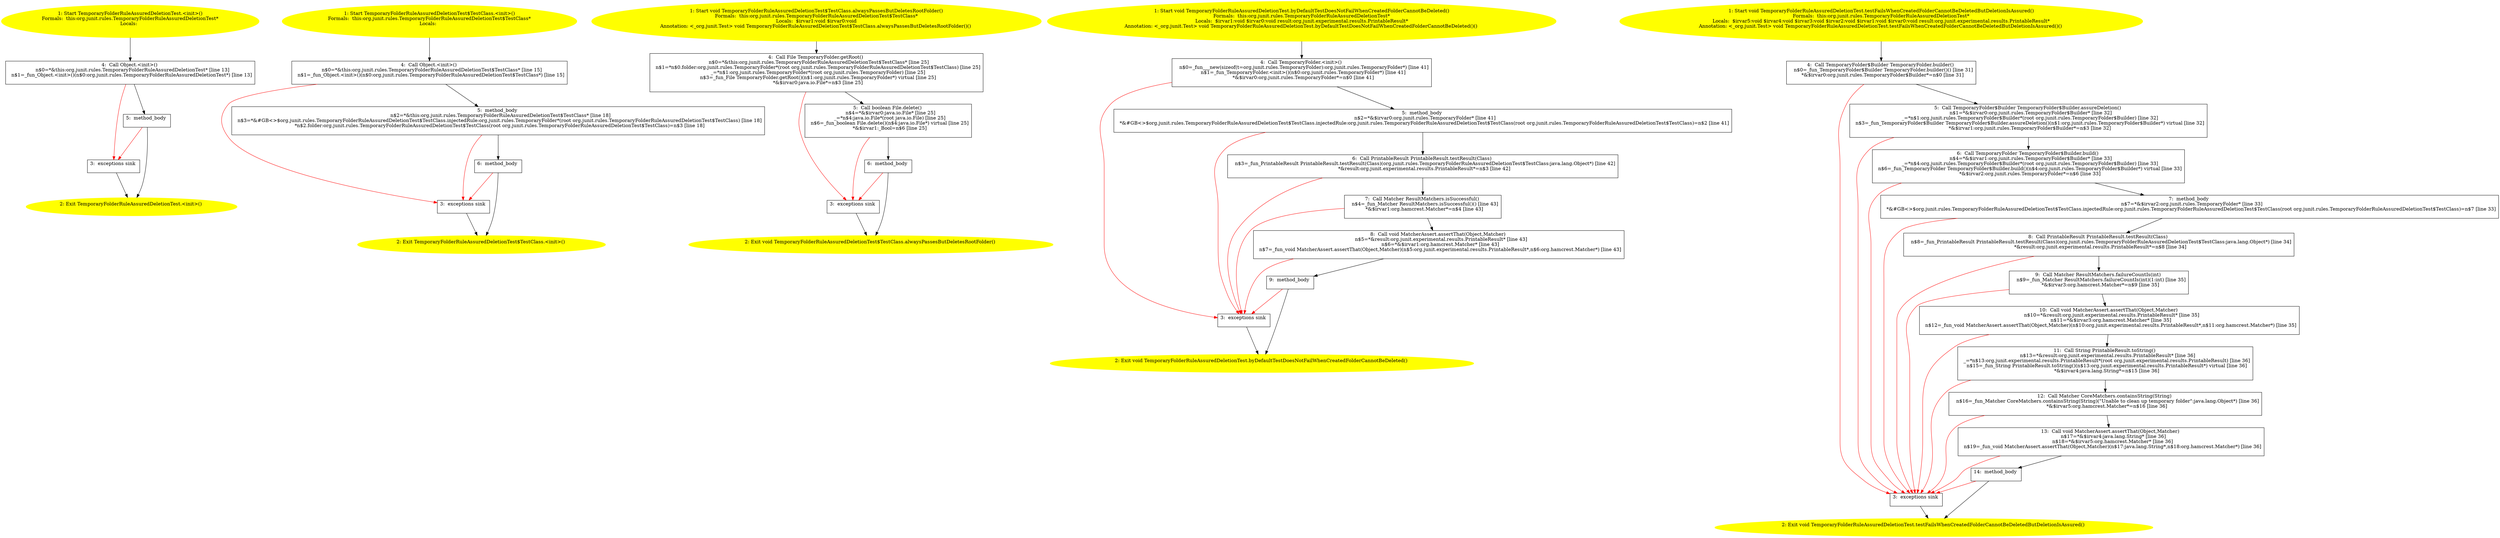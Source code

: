 /* @generated */
digraph cfg {
"org.junit.rules.TemporaryFolderRuleAssuredDeletionTest.<init>().3c17d55396399429aed7d5e03b63e32d_1" [label="1: Start TemporaryFolderRuleAssuredDeletionTest.<init>()\nFormals:  this:org.junit.rules.TemporaryFolderRuleAssuredDeletionTest*\nLocals:  \n  " color=yellow style=filled]
	

	 "org.junit.rules.TemporaryFolderRuleAssuredDeletionTest.<init>().3c17d55396399429aed7d5e03b63e32d_1" -> "org.junit.rules.TemporaryFolderRuleAssuredDeletionTest.<init>().3c17d55396399429aed7d5e03b63e32d_4" ;
"org.junit.rules.TemporaryFolderRuleAssuredDeletionTest.<init>().3c17d55396399429aed7d5e03b63e32d_2" [label="2: Exit TemporaryFolderRuleAssuredDeletionTest.<init>() \n  " color=yellow style=filled]
	

"org.junit.rules.TemporaryFolderRuleAssuredDeletionTest.<init>().3c17d55396399429aed7d5e03b63e32d_3" [label="3:  exceptions sink \n  " shape="box"]
	

	 "org.junit.rules.TemporaryFolderRuleAssuredDeletionTest.<init>().3c17d55396399429aed7d5e03b63e32d_3" -> "org.junit.rules.TemporaryFolderRuleAssuredDeletionTest.<init>().3c17d55396399429aed7d5e03b63e32d_2" ;
"org.junit.rules.TemporaryFolderRuleAssuredDeletionTest.<init>().3c17d55396399429aed7d5e03b63e32d_4" [label="4:  Call Object.<init>() \n   n$0=*&this:org.junit.rules.TemporaryFolderRuleAssuredDeletionTest* [line 13]\n  n$1=_fun_Object.<init>()(n$0:org.junit.rules.TemporaryFolderRuleAssuredDeletionTest*) [line 13]\n " shape="box"]
	

	 "org.junit.rules.TemporaryFolderRuleAssuredDeletionTest.<init>().3c17d55396399429aed7d5e03b63e32d_4" -> "org.junit.rules.TemporaryFolderRuleAssuredDeletionTest.<init>().3c17d55396399429aed7d5e03b63e32d_5" ;
	 "org.junit.rules.TemporaryFolderRuleAssuredDeletionTest.<init>().3c17d55396399429aed7d5e03b63e32d_4" -> "org.junit.rules.TemporaryFolderRuleAssuredDeletionTest.<init>().3c17d55396399429aed7d5e03b63e32d_3" [color="red" ];
"org.junit.rules.TemporaryFolderRuleAssuredDeletionTest.<init>().3c17d55396399429aed7d5e03b63e32d_5" [label="5:  method_body \n  " shape="box"]
	

	 "org.junit.rules.TemporaryFolderRuleAssuredDeletionTest.<init>().3c17d55396399429aed7d5e03b63e32d_5" -> "org.junit.rules.TemporaryFolderRuleAssuredDeletionTest.<init>().3c17d55396399429aed7d5e03b63e32d_2" ;
	 "org.junit.rules.TemporaryFolderRuleAssuredDeletionTest.<init>().3c17d55396399429aed7d5e03b63e32d_5" -> "org.junit.rules.TemporaryFolderRuleAssuredDeletionTest.<init>().3c17d55396399429aed7d5e03b63e32d_3" [color="red" ];
"org.junit.rules.TemporaryFolderRuleAssuredDeletionTest$TestClass.<init>().bd4819d8cdf97794cf2531c5b50c0b02_1" [label="1: Start TemporaryFolderRuleAssuredDeletionTest$TestClass.<init>()\nFormals:  this:org.junit.rules.TemporaryFolderRuleAssuredDeletionTest$TestClass*\nLocals:  \n  " color=yellow style=filled]
	

	 "org.junit.rules.TemporaryFolderRuleAssuredDeletionTest$TestClass.<init>().bd4819d8cdf97794cf2531c5b50c0b02_1" -> "org.junit.rules.TemporaryFolderRuleAssuredDeletionTest$TestClass.<init>().bd4819d8cdf97794cf2531c5b50c0b02_4" ;
"org.junit.rules.TemporaryFolderRuleAssuredDeletionTest$TestClass.<init>().bd4819d8cdf97794cf2531c5b50c0b02_2" [label="2: Exit TemporaryFolderRuleAssuredDeletionTest$TestClass.<init>() \n  " color=yellow style=filled]
	

"org.junit.rules.TemporaryFolderRuleAssuredDeletionTest$TestClass.<init>().bd4819d8cdf97794cf2531c5b50c0b02_3" [label="3:  exceptions sink \n  " shape="box"]
	

	 "org.junit.rules.TemporaryFolderRuleAssuredDeletionTest$TestClass.<init>().bd4819d8cdf97794cf2531c5b50c0b02_3" -> "org.junit.rules.TemporaryFolderRuleAssuredDeletionTest$TestClass.<init>().bd4819d8cdf97794cf2531c5b50c0b02_2" ;
"org.junit.rules.TemporaryFolderRuleAssuredDeletionTest$TestClass.<init>().bd4819d8cdf97794cf2531c5b50c0b02_4" [label="4:  Call Object.<init>() \n   n$0=*&this:org.junit.rules.TemporaryFolderRuleAssuredDeletionTest$TestClass* [line 15]\n  n$1=_fun_Object.<init>()(n$0:org.junit.rules.TemporaryFolderRuleAssuredDeletionTest$TestClass*) [line 15]\n " shape="box"]
	

	 "org.junit.rules.TemporaryFolderRuleAssuredDeletionTest$TestClass.<init>().bd4819d8cdf97794cf2531c5b50c0b02_4" -> "org.junit.rules.TemporaryFolderRuleAssuredDeletionTest$TestClass.<init>().bd4819d8cdf97794cf2531c5b50c0b02_5" ;
	 "org.junit.rules.TemporaryFolderRuleAssuredDeletionTest$TestClass.<init>().bd4819d8cdf97794cf2531c5b50c0b02_4" -> "org.junit.rules.TemporaryFolderRuleAssuredDeletionTest$TestClass.<init>().bd4819d8cdf97794cf2531c5b50c0b02_3" [color="red" ];
"org.junit.rules.TemporaryFolderRuleAssuredDeletionTest$TestClass.<init>().bd4819d8cdf97794cf2531c5b50c0b02_5" [label="5:  method_body \n   n$2=*&this:org.junit.rules.TemporaryFolderRuleAssuredDeletionTest$TestClass* [line 18]\n  n$3=*&#GB<>$org.junit.rules.TemporaryFolderRuleAssuredDeletionTest$TestClass.injectedRule:org.junit.rules.TemporaryFolder*(root org.junit.rules.TemporaryFolderRuleAssuredDeletionTest$TestClass) [line 18]\n  *n$2.folder:org.junit.rules.TemporaryFolderRuleAssuredDeletionTest$TestClass(root org.junit.rules.TemporaryFolderRuleAssuredDeletionTest$TestClass)=n$3 [line 18]\n " shape="box"]
	

	 "org.junit.rules.TemporaryFolderRuleAssuredDeletionTest$TestClass.<init>().bd4819d8cdf97794cf2531c5b50c0b02_5" -> "org.junit.rules.TemporaryFolderRuleAssuredDeletionTest$TestClass.<init>().bd4819d8cdf97794cf2531c5b50c0b02_6" ;
	 "org.junit.rules.TemporaryFolderRuleAssuredDeletionTest$TestClass.<init>().bd4819d8cdf97794cf2531c5b50c0b02_5" -> "org.junit.rules.TemporaryFolderRuleAssuredDeletionTest$TestClass.<init>().bd4819d8cdf97794cf2531c5b50c0b02_3" [color="red" ];
"org.junit.rules.TemporaryFolderRuleAssuredDeletionTest$TestClass.<init>().bd4819d8cdf97794cf2531c5b50c0b02_6" [label="6:  method_body \n  " shape="box"]
	

	 "org.junit.rules.TemporaryFolderRuleAssuredDeletionTest$TestClass.<init>().bd4819d8cdf97794cf2531c5b50c0b02_6" -> "org.junit.rules.TemporaryFolderRuleAssuredDeletionTest$TestClass.<init>().bd4819d8cdf97794cf2531c5b50c0b02_2" ;
	 "org.junit.rules.TemporaryFolderRuleAssuredDeletionTest$TestClass.<init>().bd4819d8cdf97794cf2531c5b50c0b02_6" -> "org.junit.rules.TemporaryFolderRuleAssuredDeletionTest$TestClass.<init>().bd4819d8cdf97794cf2531c5b50c0b02_3" [color="red" ];
"org.junit.rules.TemporaryFolderRuleAssuredDeletionTest$TestClass.alwaysPassesButDeletesRootFolder():.9f24ecdf7f7a0b4e6e6fb94104a755e5_1" [label="1: Start void TemporaryFolderRuleAssuredDeletionTest$TestClass.alwaysPassesButDeletesRootFolder()\nFormals:  this:org.junit.rules.TemporaryFolderRuleAssuredDeletionTest$TestClass*\nLocals:  $irvar1:void $irvar0:void\nAnnotation: <_org.junit.Test> void TemporaryFolderRuleAssuredDeletionTest$TestClass.alwaysPassesButDeletesRootFolder()() \n  " color=yellow style=filled]
	

	 "org.junit.rules.TemporaryFolderRuleAssuredDeletionTest$TestClass.alwaysPassesButDeletesRootFolder():.9f24ecdf7f7a0b4e6e6fb94104a755e5_1" -> "org.junit.rules.TemporaryFolderRuleAssuredDeletionTest$TestClass.alwaysPassesButDeletesRootFolder():.9f24ecdf7f7a0b4e6e6fb94104a755e5_4" ;
"org.junit.rules.TemporaryFolderRuleAssuredDeletionTest$TestClass.alwaysPassesButDeletesRootFolder():.9f24ecdf7f7a0b4e6e6fb94104a755e5_2" [label="2: Exit void TemporaryFolderRuleAssuredDeletionTest$TestClass.alwaysPassesButDeletesRootFolder() \n  " color=yellow style=filled]
	

"org.junit.rules.TemporaryFolderRuleAssuredDeletionTest$TestClass.alwaysPassesButDeletesRootFolder():.9f24ecdf7f7a0b4e6e6fb94104a755e5_3" [label="3:  exceptions sink \n  " shape="box"]
	

	 "org.junit.rules.TemporaryFolderRuleAssuredDeletionTest$TestClass.alwaysPassesButDeletesRootFolder():.9f24ecdf7f7a0b4e6e6fb94104a755e5_3" -> "org.junit.rules.TemporaryFolderRuleAssuredDeletionTest$TestClass.alwaysPassesButDeletesRootFolder():.9f24ecdf7f7a0b4e6e6fb94104a755e5_2" ;
"org.junit.rules.TemporaryFolderRuleAssuredDeletionTest$TestClass.alwaysPassesButDeletesRootFolder():.9f24ecdf7f7a0b4e6e6fb94104a755e5_4" [label="4:  Call File TemporaryFolder.getRoot() \n   n$0=*&this:org.junit.rules.TemporaryFolderRuleAssuredDeletionTest$TestClass* [line 25]\n  n$1=*n$0.folder:org.junit.rules.TemporaryFolder*(root org.junit.rules.TemporaryFolderRuleAssuredDeletionTest$TestClass) [line 25]\n  _=*n$1:org.junit.rules.TemporaryFolder*(root org.junit.rules.TemporaryFolder) [line 25]\n  n$3=_fun_File TemporaryFolder.getRoot()(n$1:org.junit.rules.TemporaryFolder*) virtual [line 25]\n  *&$irvar0:java.io.File*=n$3 [line 25]\n " shape="box"]
	

	 "org.junit.rules.TemporaryFolderRuleAssuredDeletionTest$TestClass.alwaysPassesButDeletesRootFolder():.9f24ecdf7f7a0b4e6e6fb94104a755e5_4" -> "org.junit.rules.TemporaryFolderRuleAssuredDeletionTest$TestClass.alwaysPassesButDeletesRootFolder():.9f24ecdf7f7a0b4e6e6fb94104a755e5_5" ;
	 "org.junit.rules.TemporaryFolderRuleAssuredDeletionTest$TestClass.alwaysPassesButDeletesRootFolder():.9f24ecdf7f7a0b4e6e6fb94104a755e5_4" -> "org.junit.rules.TemporaryFolderRuleAssuredDeletionTest$TestClass.alwaysPassesButDeletesRootFolder():.9f24ecdf7f7a0b4e6e6fb94104a755e5_3" [color="red" ];
"org.junit.rules.TemporaryFolderRuleAssuredDeletionTest$TestClass.alwaysPassesButDeletesRootFolder():.9f24ecdf7f7a0b4e6e6fb94104a755e5_5" [label="5:  Call boolean File.delete() \n   n$4=*&$irvar0:java.io.File* [line 25]\n  _=*n$4:java.io.File*(root java.io.File) [line 25]\n  n$6=_fun_boolean File.delete()(n$4:java.io.File*) virtual [line 25]\n  *&$irvar1:_Bool=n$6 [line 25]\n " shape="box"]
	

	 "org.junit.rules.TemporaryFolderRuleAssuredDeletionTest$TestClass.alwaysPassesButDeletesRootFolder():.9f24ecdf7f7a0b4e6e6fb94104a755e5_5" -> "org.junit.rules.TemporaryFolderRuleAssuredDeletionTest$TestClass.alwaysPassesButDeletesRootFolder():.9f24ecdf7f7a0b4e6e6fb94104a755e5_6" ;
	 "org.junit.rules.TemporaryFolderRuleAssuredDeletionTest$TestClass.alwaysPassesButDeletesRootFolder():.9f24ecdf7f7a0b4e6e6fb94104a755e5_5" -> "org.junit.rules.TemporaryFolderRuleAssuredDeletionTest$TestClass.alwaysPassesButDeletesRootFolder():.9f24ecdf7f7a0b4e6e6fb94104a755e5_3" [color="red" ];
"org.junit.rules.TemporaryFolderRuleAssuredDeletionTest$TestClass.alwaysPassesButDeletesRootFolder():.9f24ecdf7f7a0b4e6e6fb94104a755e5_6" [label="6:  method_body \n  " shape="box"]
	

	 "org.junit.rules.TemporaryFolderRuleAssuredDeletionTest$TestClass.alwaysPassesButDeletesRootFolder():.9f24ecdf7f7a0b4e6e6fb94104a755e5_6" -> "org.junit.rules.TemporaryFolderRuleAssuredDeletionTest$TestClass.alwaysPassesButDeletesRootFolder():.9f24ecdf7f7a0b4e6e6fb94104a755e5_2" ;
	 "org.junit.rules.TemporaryFolderRuleAssuredDeletionTest$TestClass.alwaysPassesButDeletesRootFolder():.9f24ecdf7f7a0b4e6e6fb94104a755e5_6" -> "org.junit.rules.TemporaryFolderRuleAssuredDeletionTest$TestClass.alwaysPassesButDeletesRootFolder():.9f24ecdf7f7a0b4e6e6fb94104a755e5_3" [color="red" ];
"org.junit.rules.TemporaryFolderRuleAssuredDeletionTest.byDefaultTestDoesNotFailWhenCreatedFolderCann.f2d78f685c08c378836e3b41823adfd8_1" [label="1: Start void TemporaryFolderRuleAssuredDeletionTest.byDefaultTestDoesNotFailWhenCreatedFolderCannotBeDeleted()\nFormals:  this:org.junit.rules.TemporaryFolderRuleAssuredDeletionTest*\nLocals:  $irvar1:void $irvar0:void result:org.junit.experimental.results.PrintableResult*\nAnnotation: <_org.junit.Test> void TemporaryFolderRuleAssuredDeletionTest.byDefaultTestDoesNotFailWhenCreatedFolderCannotBeDeleted()() \n  " color=yellow style=filled]
	

	 "org.junit.rules.TemporaryFolderRuleAssuredDeletionTest.byDefaultTestDoesNotFailWhenCreatedFolderCann.f2d78f685c08c378836e3b41823adfd8_1" -> "org.junit.rules.TemporaryFolderRuleAssuredDeletionTest.byDefaultTestDoesNotFailWhenCreatedFolderCann.f2d78f685c08c378836e3b41823adfd8_4" ;
"org.junit.rules.TemporaryFolderRuleAssuredDeletionTest.byDefaultTestDoesNotFailWhenCreatedFolderCann.f2d78f685c08c378836e3b41823adfd8_2" [label="2: Exit void TemporaryFolderRuleAssuredDeletionTest.byDefaultTestDoesNotFailWhenCreatedFolderCannotBeDeleted() \n  " color=yellow style=filled]
	

"org.junit.rules.TemporaryFolderRuleAssuredDeletionTest.byDefaultTestDoesNotFailWhenCreatedFolderCann.f2d78f685c08c378836e3b41823adfd8_3" [label="3:  exceptions sink \n  " shape="box"]
	

	 "org.junit.rules.TemporaryFolderRuleAssuredDeletionTest.byDefaultTestDoesNotFailWhenCreatedFolderCann.f2d78f685c08c378836e3b41823adfd8_3" -> "org.junit.rules.TemporaryFolderRuleAssuredDeletionTest.byDefaultTestDoesNotFailWhenCreatedFolderCann.f2d78f685c08c378836e3b41823adfd8_2" ;
"org.junit.rules.TemporaryFolderRuleAssuredDeletionTest.byDefaultTestDoesNotFailWhenCreatedFolderCann.f2d78f685c08c378836e3b41823adfd8_4" [label="4:  Call TemporaryFolder.<init>() \n   n$0=_fun___new(sizeof(t=org.junit.rules.TemporaryFolder):org.junit.rules.TemporaryFolder*) [line 41]\n  n$1=_fun_TemporaryFolder.<init>()(n$0:org.junit.rules.TemporaryFolder*) [line 41]\n  *&$irvar0:org.junit.rules.TemporaryFolder*=n$0 [line 41]\n " shape="box"]
	

	 "org.junit.rules.TemporaryFolderRuleAssuredDeletionTest.byDefaultTestDoesNotFailWhenCreatedFolderCann.f2d78f685c08c378836e3b41823adfd8_4" -> "org.junit.rules.TemporaryFolderRuleAssuredDeletionTest.byDefaultTestDoesNotFailWhenCreatedFolderCann.f2d78f685c08c378836e3b41823adfd8_5" ;
	 "org.junit.rules.TemporaryFolderRuleAssuredDeletionTest.byDefaultTestDoesNotFailWhenCreatedFolderCann.f2d78f685c08c378836e3b41823adfd8_4" -> "org.junit.rules.TemporaryFolderRuleAssuredDeletionTest.byDefaultTestDoesNotFailWhenCreatedFolderCann.f2d78f685c08c378836e3b41823adfd8_3" [color="red" ];
"org.junit.rules.TemporaryFolderRuleAssuredDeletionTest.byDefaultTestDoesNotFailWhenCreatedFolderCann.f2d78f685c08c378836e3b41823adfd8_5" [label="5:  method_body \n   n$2=*&$irvar0:org.junit.rules.TemporaryFolder* [line 41]\n  *&#GB<>$org.junit.rules.TemporaryFolderRuleAssuredDeletionTest$TestClass.injectedRule:org.junit.rules.TemporaryFolderRuleAssuredDeletionTest$TestClass(root org.junit.rules.TemporaryFolderRuleAssuredDeletionTest$TestClass)=n$2 [line 41]\n " shape="box"]
	

	 "org.junit.rules.TemporaryFolderRuleAssuredDeletionTest.byDefaultTestDoesNotFailWhenCreatedFolderCann.f2d78f685c08c378836e3b41823adfd8_5" -> "org.junit.rules.TemporaryFolderRuleAssuredDeletionTest.byDefaultTestDoesNotFailWhenCreatedFolderCann.f2d78f685c08c378836e3b41823adfd8_6" ;
	 "org.junit.rules.TemporaryFolderRuleAssuredDeletionTest.byDefaultTestDoesNotFailWhenCreatedFolderCann.f2d78f685c08c378836e3b41823adfd8_5" -> "org.junit.rules.TemporaryFolderRuleAssuredDeletionTest.byDefaultTestDoesNotFailWhenCreatedFolderCann.f2d78f685c08c378836e3b41823adfd8_3" [color="red" ];
"org.junit.rules.TemporaryFolderRuleAssuredDeletionTest.byDefaultTestDoesNotFailWhenCreatedFolderCann.f2d78f685c08c378836e3b41823adfd8_6" [label="6:  Call PrintableResult PrintableResult.testResult(Class) \n   n$3=_fun_PrintableResult PrintableResult.testResult(Class)(org.junit.rules.TemporaryFolderRuleAssuredDeletionTest$TestClass:java.lang.Object*) [line 42]\n  *&result:org.junit.experimental.results.PrintableResult*=n$3 [line 42]\n " shape="box"]
	

	 "org.junit.rules.TemporaryFolderRuleAssuredDeletionTest.byDefaultTestDoesNotFailWhenCreatedFolderCann.f2d78f685c08c378836e3b41823adfd8_6" -> "org.junit.rules.TemporaryFolderRuleAssuredDeletionTest.byDefaultTestDoesNotFailWhenCreatedFolderCann.f2d78f685c08c378836e3b41823adfd8_7" ;
	 "org.junit.rules.TemporaryFolderRuleAssuredDeletionTest.byDefaultTestDoesNotFailWhenCreatedFolderCann.f2d78f685c08c378836e3b41823adfd8_6" -> "org.junit.rules.TemporaryFolderRuleAssuredDeletionTest.byDefaultTestDoesNotFailWhenCreatedFolderCann.f2d78f685c08c378836e3b41823adfd8_3" [color="red" ];
"org.junit.rules.TemporaryFolderRuleAssuredDeletionTest.byDefaultTestDoesNotFailWhenCreatedFolderCann.f2d78f685c08c378836e3b41823adfd8_7" [label="7:  Call Matcher ResultMatchers.isSuccessful() \n   n$4=_fun_Matcher ResultMatchers.isSuccessful()() [line 43]\n  *&$irvar1:org.hamcrest.Matcher*=n$4 [line 43]\n " shape="box"]
	

	 "org.junit.rules.TemporaryFolderRuleAssuredDeletionTest.byDefaultTestDoesNotFailWhenCreatedFolderCann.f2d78f685c08c378836e3b41823adfd8_7" -> "org.junit.rules.TemporaryFolderRuleAssuredDeletionTest.byDefaultTestDoesNotFailWhenCreatedFolderCann.f2d78f685c08c378836e3b41823adfd8_8" ;
	 "org.junit.rules.TemporaryFolderRuleAssuredDeletionTest.byDefaultTestDoesNotFailWhenCreatedFolderCann.f2d78f685c08c378836e3b41823adfd8_7" -> "org.junit.rules.TemporaryFolderRuleAssuredDeletionTest.byDefaultTestDoesNotFailWhenCreatedFolderCann.f2d78f685c08c378836e3b41823adfd8_3" [color="red" ];
"org.junit.rules.TemporaryFolderRuleAssuredDeletionTest.byDefaultTestDoesNotFailWhenCreatedFolderCann.f2d78f685c08c378836e3b41823adfd8_8" [label="8:  Call void MatcherAssert.assertThat(Object,Matcher) \n   n$5=*&result:org.junit.experimental.results.PrintableResult* [line 43]\n  n$6=*&$irvar1:org.hamcrest.Matcher* [line 43]\n  n$7=_fun_void MatcherAssert.assertThat(Object,Matcher)(n$5:org.junit.experimental.results.PrintableResult*,n$6:org.hamcrest.Matcher*) [line 43]\n " shape="box"]
	

	 "org.junit.rules.TemporaryFolderRuleAssuredDeletionTest.byDefaultTestDoesNotFailWhenCreatedFolderCann.f2d78f685c08c378836e3b41823adfd8_8" -> "org.junit.rules.TemporaryFolderRuleAssuredDeletionTest.byDefaultTestDoesNotFailWhenCreatedFolderCann.f2d78f685c08c378836e3b41823adfd8_9" ;
	 "org.junit.rules.TemporaryFolderRuleAssuredDeletionTest.byDefaultTestDoesNotFailWhenCreatedFolderCann.f2d78f685c08c378836e3b41823adfd8_8" -> "org.junit.rules.TemporaryFolderRuleAssuredDeletionTest.byDefaultTestDoesNotFailWhenCreatedFolderCann.f2d78f685c08c378836e3b41823adfd8_3" [color="red" ];
"org.junit.rules.TemporaryFolderRuleAssuredDeletionTest.byDefaultTestDoesNotFailWhenCreatedFolderCann.f2d78f685c08c378836e3b41823adfd8_9" [label="9:  method_body \n  " shape="box"]
	

	 "org.junit.rules.TemporaryFolderRuleAssuredDeletionTest.byDefaultTestDoesNotFailWhenCreatedFolderCann.f2d78f685c08c378836e3b41823adfd8_9" -> "org.junit.rules.TemporaryFolderRuleAssuredDeletionTest.byDefaultTestDoesNotFailWhenCreatedFolderCann.f2d78f685c08c378836e3b41823adfd8_2" ;
	 "org.junit.rules.TemporaryFolderRuleAssuredDeletionTest.byDefaultTestDoesNotFailWhenCreatedFolderCann.f2d78f685c08c378836e3b41823adfd8_9" -> "org.junit.rules.TemporaryFolderRuleAssuredDeletionTest.byDefaultTestDoesNotFailWhenCreatedFolderCann.f2d78f685c08c378836e3b41823adfd8_3" [color="red" ];
"org.junit.rules.TemporaryFolderRuleAssuredDeletionTest.testFailsWhenCreatedFolderCannotBeDeletedButD.0828f5137183fe91b484317de26ebd7b_1" [label="1: Start void TemporaryFolderRuleAssuredDeletionTest.testFailsWhenCreatedFolderCannotBeDeletedButDeletionIsAssured()\nFormals:  this:org.junit.rules.TemporaryFolderRuleAssuredDeletionTest*\nLocals:  $irvar5:void $irvar4:void $irvar3:void $irvar2:void $irvar1:void $irvar0:void result:org.junit.experimental.results.PrintableResult*\nAnnotation: <_org.junit.Test> void TemporaryFolderRuleAssuredDeletionTest.testFailsWhenCreatedFolderCannotBeDeletedButDeletionIsAssured()() \n  " color=yellow style=filled]
	

	 "org.junit.rules.TemporaryFolderRuleAssuredDeletionTest.testFailsWhenCreatedFolderCannotBeDeletedButD.0828f5137183fe91b484317de26ebd7b_1" -> "org.junit.rules.TemporaryFolderRuleAssuredDeletionTest.testFailsWhenCreatedFolderCannotBeDeletedButD.0828f5137183fe91b484317de26ebd7b_4" ;
"org.junit.rules.TemporaryFolderRuleAssuredDeletionTest.testFailsWhenCreatedFolderCannotBeDeletedButD.0828f5137183fe91b484317de26ebd7b_2" [label="2: Exit void TemporaryFolderRuleAssuredDeletionTest.testFailsWhenCreatedFolderCannotBeDeletedButDeletionIsAssured() \n  " color=yellow style=filled]
	

"org.junit.rules.TemporaryFolderRuleAssuredDeletionTest.testFailsWhenCreatedFolderCannotBeDeletedButD.0828f5137183fe91b484317de26ebd7b_3" [label="3:  exceptions sink \n  " shape="box"]
	

	 "org.junit.rules.TemporaryFolderRuleAssuredDeletionTest.testFailsWhenCreatedFolderCannotBeDeletedButD.0828f5137183fe91b484317de26ebd7b_3" -> "org.junit.rules.TemporaryFolderRuleAssuredDeletionTest.testFailsWhenCreatedFolderCannotBeDeletedButD.0828f5137183fe91b484317de26ebd7b_2" ;
"org.junit.rules.TemporaryFolderRuleAssuredDeletionTest.testFailsWhenCreatedFolderCannotBeDeletedButD.0828f5137183fe91b484317de26ebd7b_4" [label="4:  Call TemporaryFolder$Builder TemporaryFolder.builder() \n   n$0=_fun_TemporaryFolder$Builder TemporaryFolder.builder()() [line 31]\n  *&$irvar0:org.junit.rules.TemporaryFolder$Builder*=n$0 [line 31]\n " shape="box"]
	

	 "org.junit.rules.TemporaryFolderRuleAssuredDeletionTest.testFailsWhenCreatedFolderCannotBeDeletedButD.0828f5137183fe91b484317de26ebd7b_4" -> "org.junit.rules.TemporaryFolderRuleAssuredDeletionTest.testFailsWhenCreatedFolderCannotBeDeletedButD.0828f5137183fe91b484317de26ebd7b_5" ;
	 "org.junit.rules.TemporaryFolderRuleAssuredDeletionTest.testFailsWhenCreatedFolderCannotBeDeletedButD.0828f5137183fe91b484317de26ebd7b_4" -> "org.junit.rules.TemporaryFolderRuleAssuredDeletionTest.testFailsWhenCreatedFolderCannotBeDeletedButD.0828f5137183fe91b484317de26ebd7b_3" [color="red" ];
"org.junit.rules.TemporaryFolderRuleAssuredDeletionTest.testFailsWhenCreatedFolderCannotBeDeletedButD.0828f5137183fe91b484317de26ebd7b_5" [label="5:  Call TemporaryFolder$Builder TemporaryFolder$Builder.assureDeletion() \n   n$1=*&$irvar0:org.junit.rules.TemporaryFolder$Builder* [line 32]\n  _=*n$1:org.junit.rules.TemporaryFolder$Builder*(root org.junit.rules.TemporaryFolder$Builder) [line 32]\n  n$3=_fun_TemporaryFolder$Builder TemporaryFolder$Builder.assureDeletion()(n$1:org.junit.rules.TemporaryFolder$Builder*) virtual [line 32]\n  *&$irvar1:org.junit.rules.TemporaryFolder$Builder*=n$3 [line 32]\n " shape="box"]
	

	 "org.junit.rules.TemporaryFolderRuleAssuredDeletionTest.testFailsWhenCreatedFolderCannotBeDeletedButD.0828f5137183fe91b484317de26ebd7b_5" -> "org.junit.rules.TemporaryFolderRuleAssuredDeletionTest.testFailsWhenCreatedFolderCannotBeDeletedButD.0828f5137183fe91b484317de26ebd7b_6" ;
	 "org.junit.rules.TemporaryFolderRuleAssuredDeletionTest.testFailsWhenCreatedFolderCannotBeDeletedButD.0828f5137183fe91b484317de26ebd7b_5" -> "org.junit.rules.TemporaryFolderRuleAssuredDeletionTest.testFailsWhenCreatedFolderCannotBeDeletedButD.0828f5137183fe91b484317de26ebd7b_3" [color="red" ];
"org.junit.rules.TemporaryFolderRuleAssuredDeletionTest.testFailsWhenCreatedFolderCannotBeDeletedButD.0828f5137183fe91b484317de26ebd7b_6" [label="6:  Call TemporaryFolder TemporaryFolder$Builder.build() \n   n$4=*&$irvar1:org.junit.rules.TemporaryFolder$Builder* [line 33]\n  _=*n$4:org.junit.rules.TemporaryFolder$Builder*(root org.junit.rules.TemporaryFolder$Builder) [line 33]\n  n$6=_fun_TemporaryFolder TemporaryFolder$Builder.build()(n$4:org.junit.rules.TemporaryFolder$Builder*) virtual [line 33]\n  *&$irvar2:org.junit.rules.TemporaryFolder*=n$6 [line 33]\n " shape="box"]
	

	 "org.junit.rules.TemporaryFolderRuleAssuredDeletionTest.testFailsWhenCreatedFolderCannotBeDeletedButD.0828f5137183fe91b484317de26ebd7b_6" -> "org.junit.rules.TemporaryFolderRuleAssuredDeletionTest.testFailsWhenCreatedFolderCannotBeDeletedButD.0828f5137183fe91b484317de26ebd7b_7" ;
	 "org.junit.rules.TemporaryFolderRuleAssuredDeletionTest.testFailsWhenCreatedFolderCannotBeDeletedButD.0828f5137183fe91b484317de26ebd7b_6" -> "org.junit.rules.TemporaryFolderRuleAssuredDeletionTest.testFailsWhenCreatedFolderCannotBeDeletedButD.0828f5137183fe91b484317de26ebd7b_3" [color="red" ];
"org.junit.rules.TemporaryFolderRuleAssuredDeletionTest.testFailsWhenCreatedFolderCannotBeDeletedButD.0828f5137183fe91b484317de26ebd7b_7" [label="7:  method_body \n   n$7=*&$irvar2:org.junit.rules.TemporaryFolder* [line 33]\n  *&#GB<>$org.junit.rules.TemporaryFolderRuleAssuredDeletionTest$TestClass.injectedRule:org.junit.rules.TemporaryFolderRuleAssuredDeletionTest$TestClass(root org.junit.rules.TemporaryFolderRuleAssuredDeletionTest$TestClass)=n$7 [line 33]\n " shape="box"]
	

	 "org.junit.rules.TemporaryFolderRuleAssuredDeletionTest.testFailsWhenCreatedFolderCannotBeDeletedButD.0828f5137183fe91b484317de26ebd7b_7" -> "org.junit.rules.TemporaryFolderRuleAssuredDeletionTest.testFailsWhenCreatedFolderCannotBeDeletedButD.0828f5137183fe91b484317de26ebd7b_8" ;
	 "org.junit.rules.TemporaryFolderRuleAssuredDeletionTest.testFailsWhenCreatedFolderCannotBeDeletedButD.0828f5137183fe91b484317de26ebd7b_7" -> "org.junit.rules.TemporaryFolderRuleAssuredDeletionTest.testFailsWhenCreatedFolderCannotBeDeletedButD.0828f5137183fe91b484317de26ebd7b_3" [color="red" ];
"org.junit.rules.TemporaryFolderRuleAssuredDeletionTest.testFailsWhenCreatedFolderCannotBeDeletedButD.0828f5137183fe91b484317de26ebd7b_8" [label="8:  Call PrintableResult PrintableResult.testResult(Class) \n   n$8=_fun_PrintableResult PrintableResult.testResult(Class)(org.junit.rules.TemporaryFolderRuleAssuredDeletionTest$TestClass:java.lang.Object*) [line 34]\n  *&result:org.junit.experimental.results.PrintableResult*=n$8 [line 34]\n " shape="box"]
	

	 "org.junit.rules.TemporaryFolderRuleAssuredDeletionTest.testFailsWhenCreatedFolderCannotBeDeletedButD.0828f5137183fe91b484317de26ebd7b_8" -> "org.junit.rules.TemporaryFolderRuleAssuredDeletionTest.testFailsWhenCreatedFolderCannotBeDeletedButD.0828f5137183fe91b484317de26ebd7b_9" ;
	 "org.junit.rules.TemporaryFolderRuleAssuredDeletionTest.testFailsWhenCreatedFolderCannotBeDeletedButD.0828f5137183fe91b484317de26ebd7b_8" -> "org.junit.rules.TemporaryFolderRuleAssuredDeletionTest.testFailsWhenCreatedFolderCannotBeDeletedButD.0828f5137183fe91b484317de26ebd7b_3" [color="red" ];
"org.junit.rules.TemporaryFolderRuleAssuredDeletionTest.testFailsWhenCreatedFolderCannotBeDeletedButD.0828f5137183fe91b484317de26ebd7b_9" [label="9:  Call Matcher ResultMatchers.failureCountIs(int) \n   n$9=_fun_Matcher ResultMatchers.failureCountIs(int)(1:int) [line 35]\n  *&$irvar3:org.hamcrest.Matcher*=n$9 [line 35]\n " shape="box"]
	

	 "org.junit.rules.TemporaryFolderRuleAssuredDeletionTest.testFailsWhenCreatedFolderCannotBeDeletedButD.0828f5137183fe91b484317de26ebd7b_9" -> "org.junit.rules.TemporaryFolderRuleAssuredDeletionTest.testFailsWhenCreatedFolderCannotBeDeletedButD.0828f5137183fe91b484317de26ebd7b_10" ;
	 "org.junit.rules.TemporaryFolderRuleAssuredDeletionTest.testFailsWhenCreatedFolderCannotBeDeletedButD.0828f5137183fe91b484317de26ebd7b_9" -> "org.junit.rules.TemporaryFolderRuleAssuredDeletionTest.testFailsWhenCreatedFolderCannotBeDeletedButD.0828f5137183fe91b484317de26ebd7b_3" [color="red" ];
"org.junit.rules.TemporaryFolderRuleAssuredDeletionTest.testFailsWhenCreatedFolderCannotBeDeletedButD.0828f5137183fe91b484317de26ebd7b_10" [label="10:  Call void MatcherAssert.assertThat(Object,Matcher) \n   n$10=*&result:org.junit.experimental.results.PrintableResult* [line 35]\n  n$11=*&$irvar3:org.hamcrest.Matcher* [line 35]\n  n$12=_fun_void MatcherAssert.assertThat(Object,Matcher)(n$10:org.junit.experimental.results.PrintableResult*,n$11:org.hamcrest.Matcher*) [line 35]\n " shape="box"]
	

	 "org.junit.rules.TemporaryFolderRuleAssuredDeletionTest.testFailsWhenCreatedFolderCannotBeDeletedButD.0828f5137183fe91b484317de26ebd7b_10" -> "org.junit.rules.TemporaryFolderRuleAssuredDeletionTest.testFailsWhenCreatedFolderCannotBeDeletedButD.0828f5137183fe91b484317de26ebd7b_11" ;
	 "org.junit.rules.TemporaryFolderRuleAssuredDeletionTest.testFailsWhenCreatedFolderCannotBeDeletedButD.0828f5137183fe91b484317de26ebd7b_10" -> "org.junit.rules.TemporaryFolderRuleAssuredDeletionTest.testFailsWhenCreatedFolderCannotBeDeletedButD.0828f5137183fe91b484317de26ebd7b_3" [color="red" ];
"org.junit.rules.TemporaryFolderRuleAssuredDeletionTest.testFailsWhenCreatedFolderCannotBeDeletedButD.0828f5137183fe91b484317de26ebd7b_11" [label="11:  Call String PrintableResult.toString() \n   n$13=*&result:org.junit.experimental.results.PrintableResult* [line 36]\n  _=*n$13:org.junit.experimental.results.PrintableResult*(root org.junit.experimental.results.PrintableResult) [line 36]\n  n$15=_fun_String PrintableResult.toString()(n$13:org.junit.experimental.results.PrintableResult*) virtual [line 36]\n  *&$irvar4:java.lang.String*=n$15 [line 36]\n " shape="box"]
	

	 "org.junit.rules.TemporaryFolderRuleAssuredDeletionTest.testFailsWhenCreatedFolderCannotBeDeletedButD.0828f5137183fe91b484317de26ebd7b_11" -> "org.junit.rules.TemporaryFolderRuleAssuredDeletionTest.testFailsWhenCreatedFolderCannotBeDeletedButD.0828f5137183fe91b484317de26ebd7b_12" ;
	 "org.junit.rules.TemporaryFolderRuleAssuredDeletionTest.testFailsWhenCreatedFolderCannotBeDeletedButD.0828f5137183fe91b484317de26ebd7b_11" -> "org.junit.rules.TemporaryFolderRuleAssuredDeletionTest.testFailsWhenCreatedFolderCannotBeDeletedButD.0828f5137183fe91b484317de26ebd7b_3" [color="red" ];
"org.junit.rules.TemporaryFolderRuleAssuredDeletionTest.testFailsWhenCreatedFolderCannotBeDeletedButD.0828f5137183fe91b484317de26ebd7b_12" [label="12:  Call Matcher CoreMatchers.containsString(String) \n   n$16=_fun_Matcher CoreMatchers.containsString(String)(\"Unable to clean up temporary folder\":java.lang.Object*) [line 36]\n  *&$irvar5:org.hamcrest.Matcher*=n$16 [line 36]\n " shape="box"]
	

	 "org.junit.rules.TemporaryFolderRuleAssuredDeletionTest.testFailsWhenCreatedFolderCannotBeDeletedButD.0828f5137183fe91b484317de26ebd7b_12" -> "org.junit.rules.TemporaryFolderRuleAssuredDeletionTest.testFailsWhenCreatedFolderCannotBeDeletedButD.0828f5137183fe91b484317de26ebd7b_13" ;
	 "org.junit.rules.TemporaryFolderRuleAssuredDeletionTest.testFailsWhenCreatedFolderCannotBeDeletedButD.0828f5137183fe91b484317de26ebd7b_12" -> "org.junit.rules.TemporaryFolderRuleAssuredDeletionTest.testFailsWhenCreatedFolderCannotBeDeletedButD.0828f5137183fe91b484317de26ebd7b_3" [color="red" ];
"org.junit.rules.TemporaryFolderRuleAssuredDeletionTest.testFailsWhenCreatedFolderCannotBeDeletedButD.0828f5137183fe91b484317de26ebd7b_13" [label="13:  Call void MatcherAssert.assertThat(Object,Matcher) \n   n$17=*&$irvar4:java.lang.String* [line 36]\n  n$18=*&$irvar5:org.hamcrest.Matcher* [line 36]\n  n$19=_fun_void MatcherAssert.assertThat(Object,Matcher)(n$17:java.lang.String*,n$18:org.hamcrest.Matcher*) [line 36]\n " shape="box"]
	

	 "org.junit.rules.TemporaryFolderRuleAssuredDeletionTest.testFailsWhenCreatedFolderCannotBeDeletedButD.0828f5137183fe91b484317de26ebd7b_13" -> "org.junit.rules.TemporaryFolderRuleAssuredDeletionTest.testFailsWhenCreatedFolderCannotBeDeletedButD.0828f5137183fe91b484317de26ebd7b_14" ;
	 "org.junit.rules.TemporaryFolderRuleAssuredDeletionTest.testFailsWhenCreatedFolderCannotBeDeletedButD.0828f5137183fe91b484317de26ebd7b_13" -> "org.junit.rules.TemporaryFolderRuleAssuredDeletionTest.testFailsWhenCreatedFolderCannotBeDeletedButD.0828f5137183fe91b484317de26ebd7b_3" [color="red" ];
"org.junit.rules.TemporaryFolderRuleAssuredDeletionTest.testFailsWhenCreatedFolderCannotBeDeletedButD.0828f5137183fe91b484317de26ebd7b_14" [label="14:  method_body \n  " shape="box"]
	

	 "org.junit.rules.TemporaryFolderRuleAssuredDeletionTest.testFailsWhenCreatedFolderCannotBeDeletedButD.0828f5137183fe91b484317de26ebd7b_14" -> "org.junit.rules.TemporaryFolderRuleAssuredDeletionTest.testFailsWhenCreatedFolderCannotBeDeletedButD.0828f5137183fe91b484317de26ebd7b_2" ;
	 "org.junit.rules.TemporaryFolderRuleAssuredDeletionTest.testFailsWhenCreatedFolderCannotBeDeletedButD.0828f5137183fe91b484317de26ebd7b_14" -> "org.junit.rules.TemporaryFolderRuleAssuredDeletionTest.testFailsWhenCreatedFolderCannotBeDeletedButD.0828f5137183fe91b484317de26ebd7b_3" [color="red" ];
}

